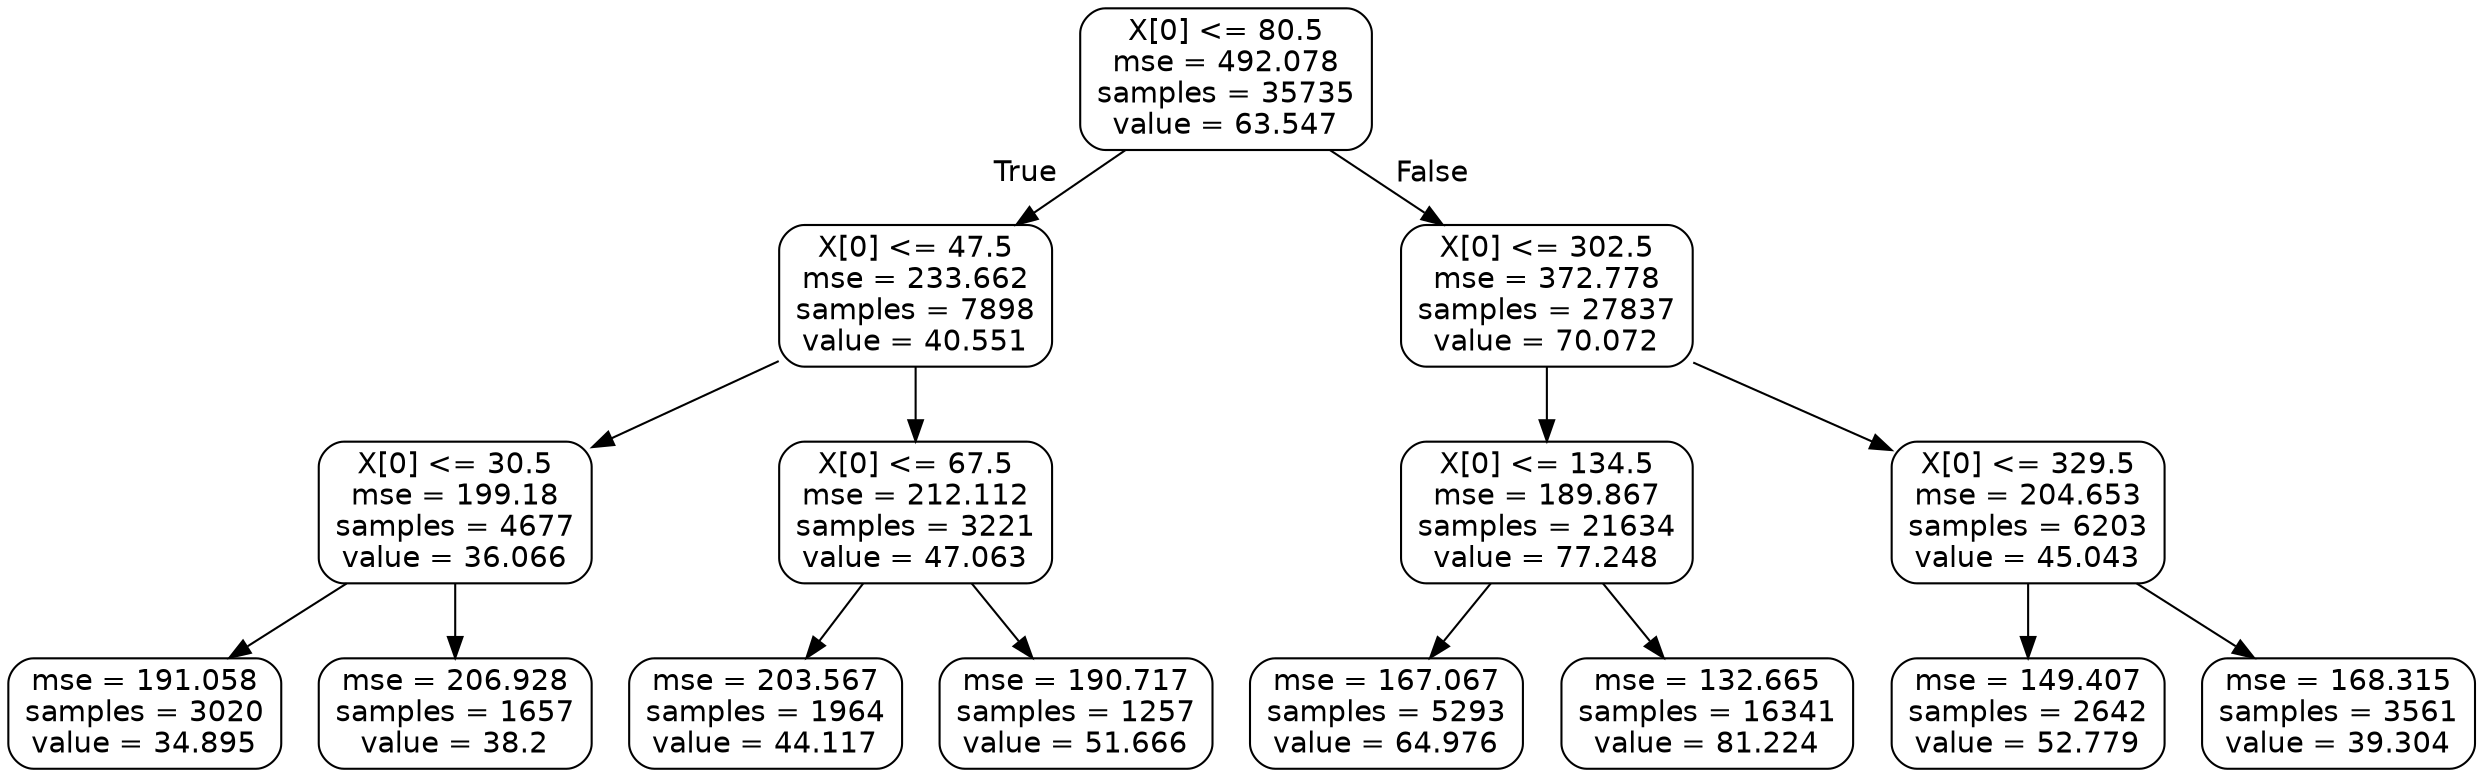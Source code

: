 digraph Tree {
node [shape=box, style="rounded", color="black", fontname=helvetica] ;
edge [fontname=helvetica] ;
0 [label="X[0] <= 80.5\nmse = 492.078\nsamples = 35735\nvalue = 63.547"] ;
1 [label="X[0] <= 47.5\nmse = 233.662\nsamples = 7898\nvalue = 40.551"] ;
0 -> 1 [labeldistance=2.5, labelangle=45, headlabel="True"] ;
2 [label="X[0] <= 30.5\nmse = 199.18\nsamples = 4677\nvalue = 36.066"] ;
1 -> 2 ;
3 [label="mse = 191.058\nsamples = 3020\nvalue = 34.895"] ;
2 -> 3 ;
4 [label="mse = 206.928\nsamples = 1657\nvalue = 38.2"] ;
2 -> 4 ;
5 [label="X[0] <= 67.5\nmse = 212.112\nsamples = 3221\nvalue = 47.063"] ;
1 -> 5 ;
6 [label="mse = 203.567\nsamples = 1964\nvalue = 44.117"] ;
5 -> 6 ;
7 [label="mse = 190.717\nsamples = 1257\nvalue = 51.666"] ;
5 -> 7 ;
8 [label="X[0] <= 302.5\nmse = 372.778\nsamples = 27837\nvalue = 70.072"] ;
0 -> 8 [labeldistance=2.5, labelangle=-45, headlabel="False"] ;
9 [label="X[0] <= 134.5\nmse = 189.867\nsamples = 21634\nvalue = 77.248"] ;
8 -> 9 ;
10 [label="mse = 167.067\nsamples = 5293\nvalue = 64.976"] ;
9 -> 10 ;
11 [label="mse = 132.665\nsamples = 16341\nvalue = 81.224"] ;
9 -> 11 ;
12 [label="X[0] <= 329.5\nmse = 204.653\nsamples = 6203\nvalue = 45.043"] ;
8 -> 12 ;
13 [label="mse = 149.407\nsamples = 2642\nvalue = 52.779"] ;
12 -> 13 ;
14 [label="mse = 168.315\nsamples = 3561\nvalue = 39.304"] ;
12 -> 14 ;
}